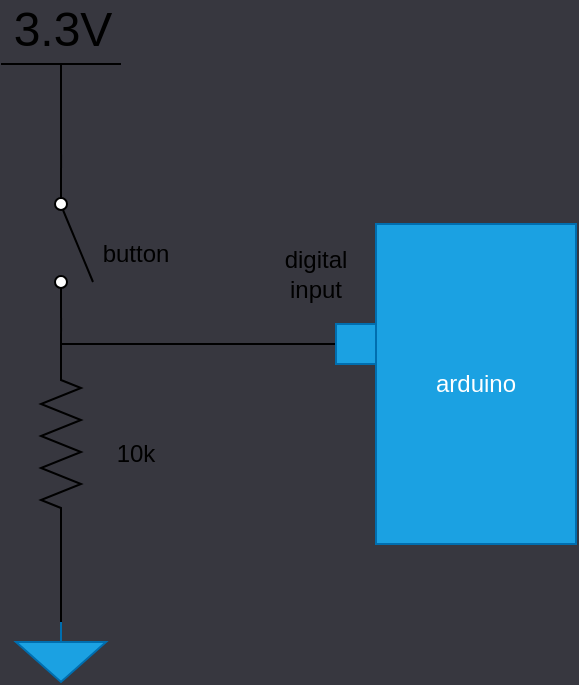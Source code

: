 <mxfile>
    <diagram id="2L0wqscnflNMc3g5m169" name="Page-1">
        <mxGraphModel dx="632" dy="622" grid="1" gridSize="10" guides="1" tooltips="1" connect="1" arrows="1" fold="1" page="1" pageScale="1" pageWidth="413" pageHeight="291" background="#37373f" math="0" shadow="0">
            <root>
                <mxCell id="0"/>
                <mxCell id="1" parent="0"/>
                <mxCell id="7" style="edgeStyle=none;html=1;exitX=0;exitY=0.5;exitDx=0;exitDy=0;exitPerimeter=0;entryX=0.5;entryY=0;entryDx=0;entryDy=0;entryPerimeter=0;endArrow=none;endFill=0;" parent="1" source="2" target="3" edge="1">
                    <mxGeometry relative="1" as="geometry"/>
                </mxCell>
                <mxCell id="22" style="edgeStyle=none;html=1;exitX=1;exitY=0.5;exitDx=0;exitDy=0;exitPerimeter=0;entryX=0;entryY=0.5;entryDx=0;entryDy=0;endArrow=none;endFill=0;" parent="1" source="2" target="20" edge="1">
                    <mxGeometry relative="1" as="geometry"/>
                </mxCell>
                <mxCell id="2" value="" style="pointerEvents=1;verticalLabelPosition=bottom;shadow=0;dashed=0;align=center;html=1;verticalAlign=top;shape=mxgraph.electrical.resistors.resistor_2;rotation=-90;" parent="1" vertex="1">
                    <mxGeometry x="72.5" y="300" width="100" height="20" as="geometry"/>
                </mxCell>
                <mxCell id="3" value="" style="pointerEvents=1;verticalLabelPosition=bottom;shadow=0;dashed=0;align=center;html=1;verticalAlign=top;shape=mxgraph.electrical.signal_sources.signal_ground;fillColor=#1ba1e2;fontColor=#ffffff;strokeColor=#006EAF;" parent="1" vertex="1">
                    <mxGeometry x="100" y="399" width="45" height="30" as="geometry"/>
                </mxCell>
                <mxCell id="13" style="edgeStyle=none;html=1;exitX=0.5;exitY=0;exitDx=0;exitDy=0;exitPerimeter=0;entryX=0;entryY=0.84;entryDx=0;entryDy=0;endArrow=none;endFill=0;entryPerimeter=0;" parent="1" source="4" target="24" edge="1">
                    <mxGeometry relative="1" as="geometry">
                        <mxPoint x="122" y="172.5" as="targetPoint"/>
                    </mxGeometry>
                </mxCell>
                <mxCell id="4" value="3.3V" style="verticalLabelPosition=top;verticalAlign=bottom;shape=mxgraph.electrical.signal_sources.vdd;shadow=0;dashed=0;align=center;strokeWidth=1;fontSize=24;html=1;flipV=1;" parent="1" vertex="1">
                    <mxGeometry x="92.5" y="120" width="60" height="40" as="geometry"/>
                </mxCell>
                <mxCell id="14" style="edgeStyle=none;html=1;entryX=1;entryY=0.5;entryDx=0;entryDy=0;entryPerimeter=0;endArrow=none;endFill=0;exitX=1;exitY=0.84;exitDx=0;exitDy=0;exitPerimeter=0;" parent="1" source="24" target="2" edge="1">
                    <mxGeometry relative="1" as="geometry">
                        <mxPoint x="123" y="248" as="sourcePoint"/>
                    </mxGeometry>
                </mxCell>
                <mxCell id="16" value="10k" style="text;html=1;strokeColor=none;fillColor=none;align=center;verticalAlign=middle;whiteSpace=wrap;rounded=0;" parent="1" vertex="1">
                    <mxGeometry x="130" y="300" width="60" height="30" as="geometry"/>
                </mxCell>
                <mxCell id="17" value="button" style="text;html=1;strokeColor=none;fillColor=none;align=center;verticalAlign=middle;whiteSpace=wrap;rounded=0;" parent="1" vertex="1">
                    <mxGeometry x="130" y="200" width="60" height="30" as="geometry"/>
                </mxCell>
                <mxCell id="18" value="arduino" style="rounded=0;whiteSpace=wrap;html=1;fillColor=#1ba1e2;fontColor=#ffffff;strokeColor=#006EAF;" parent="1" vertex="1">
                    <mxGeometry x="280" y="200" width="100" height="160" as="geometry"/>
                </mxCell>
                <mxCell id="20" value="" style="rounded=0;whiteSpace=wrap;html=1;fillColor=#1ba1e2;fontColor=#ffffff;strokeColor=#006EAF;" parent="1" vertex="1">
                    <mxGeometry x="260" y="250" width="20" height="20" as="geometry"/>
                </mxCell>
                <mxCell id="23" value="digital input" style="text;html=1;strokeColor=none;fillColor=none;align=center;verticalAlign=middle;whiteSpace=wrap;rounded=0;" parent="1" vertex="1">
                    <mxGeometry x="220" y="210" width="60" height="30" as="geometry"/>
                </mxCell>
                <mxCell id="24" value="" style="pointerEvents=1;verticalLabelPosition=bottom;shadow=0;dashed=0;align=center;html=1;verticalAlign=top;shape=mxgraph.electrical.electro-mechanical.simple_switch;rotation=90;" parent="1" vertex="1">
                    <mxGeometry x="91.5" y="200" width="75" height="19" as="geometry"/>
                </mxCell>
            </root>
        </mxGraphModel>
    </diagram>
</mxfile>